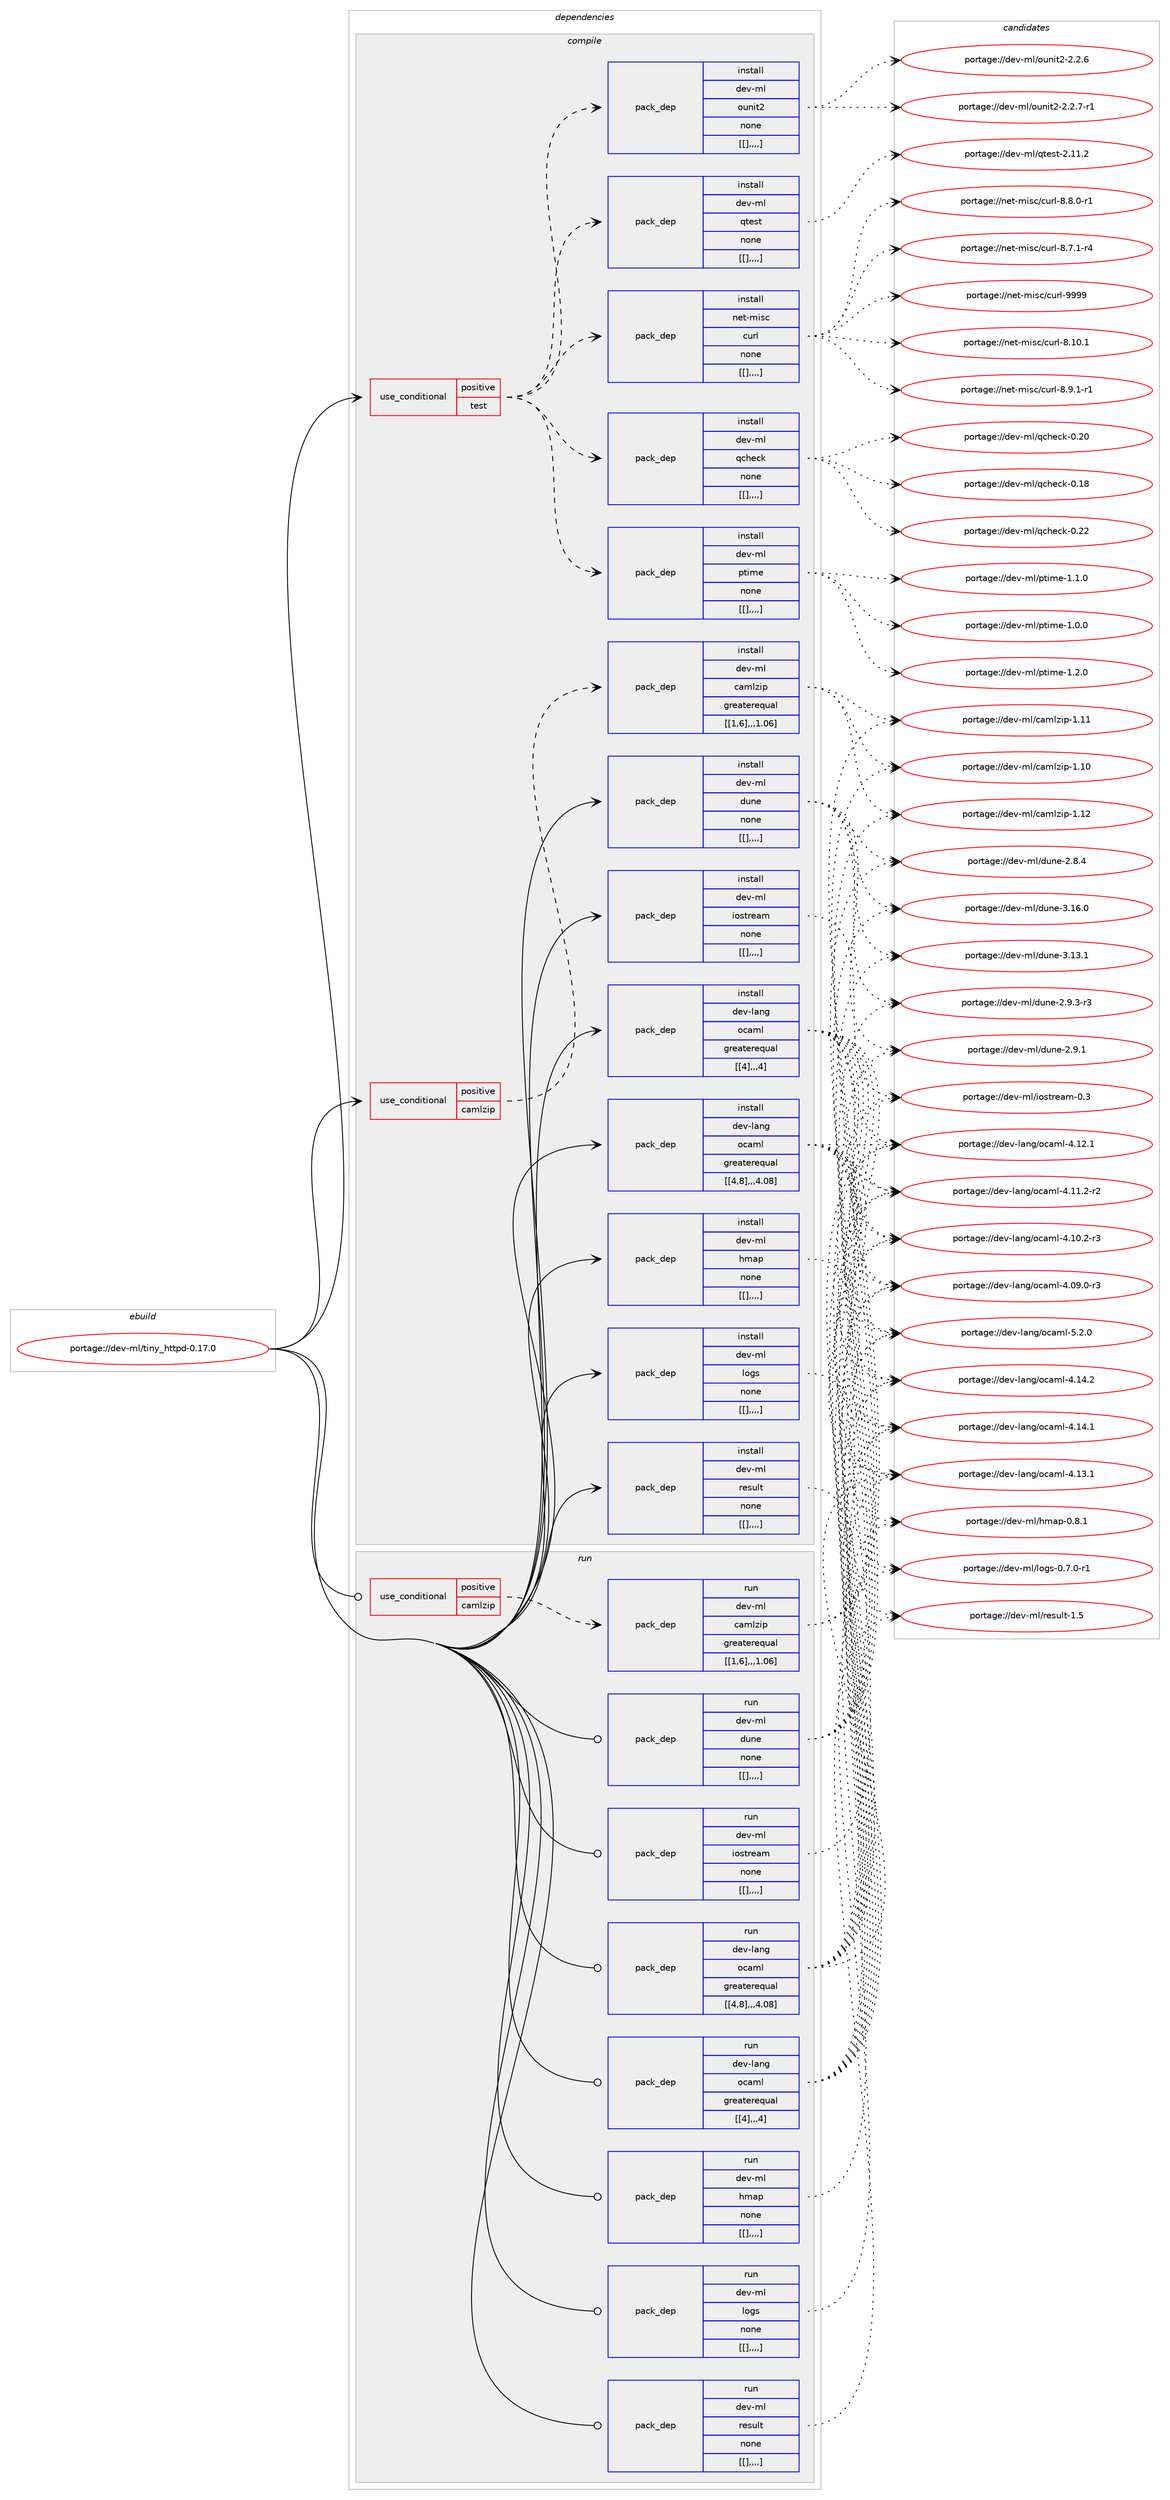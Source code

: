 digraph prolog {

# *************
# Graph options
# *************

newrank=true;
concentrate=true;
compound=true;
graph [rankdir=LR,fontname=Helvetica,fontsize=10,ranksep=1.5];#, ranksep=2.5, nodesep=0.2];
edge  [arrowhead=vee];
node  [fontname=Helvetica,fontsize=10];

# **********
# The ebuild
# **********

subgraph cluster_leftcol {
color=gray;
label=<<i>ebuild</i>>;
id [label="portage://dev-ml/tiny_httpd-0.17.0", color=red, width=4, href="../dev-ml/tiny_httpd-0.17.0.svg"];
}

# ****************
# The dependencies
# ****************

subgraph cluster_midcol {
color=gray;
label=<<i>dependencies</i>>;
subgraph cluster_compile {
fillcolor="#eeeeee";
style=filled;
label=<<i>compile</i>>;
subgraph cond31651 {
dependency129024 [label=<<TABLE BORDER="0" CELLBORDER="1" CELLSPACING="0" CELLPADDING="4"><TR><TD ROWSPAN="3" CELLPADDING="10">use_conditional</TD></TR><TR><TD>positive</TD></TR><TR><TD>camlzip</TD></TR></TABLE>>, shape=none, color=red];
subgraph pack96116 {
dependency129042 [label=<<TABLE BORDER="0" CELLBORDER="1" CELLSPACING="0" CELLPADDING="4" WIDTH="220"><TR><TD ROWSPAN="6" CELLPADDING="30">pack_dep</TD></TR><TR><TD WIDTH="110">install</TD></TR><TR><TD>dev-ml</TD></TR><TR><TD>camlzip</TD></TR><TR><TD>greaterequal</TD></TR><TR><TD>[[1,6],,,1.06]</TD></TR></TABLE>>, shape=none, color=blue];
}
dependency129024:e -> dependency129042:w [weight=20,style="dashed",arrowhead="vee"];
}
id:e -> dependency129024:w [weight=20,style="solid",arrowhead="vee"];
subgraph cond31653 {
dependency129059 [label=<<TABLE BORDER="0" CELLBORDER="1" CELLSPACING="0" CELLPADDING="4"><TR><TD ROWSPAN="3" CELLPADDING="10">use_conditional</TD></TR><TR><TD>positive</TD></TR><TR><TD>test</TD></TR></TABLE>>, shape=none, color=red];
subgraph pack96145 {
dependency129092 [label=<<TABLE BORDER="0" CELLBORDER="1" CELLSPACING="0" CELLPADDING="4" WIDTH="220"><TR><TD ROWSPAN="6" CELLPADDING="30">pack_dep</TD></TR><TR><TD WIDTH="110">install</TD></TR><TR><TD>dev-ml</TD></TR><TR><TD>qtest</TD></TR><TR><TD>none</TD></TR><TR><TD>[[],,,,]</TD></TR></TABLE>>, shape=none, color=blue];
}
dependency129059:e -> dependency129092:w [weight=20,style="dashed",arrowhead="vee"];
subgraph pack96182 {
dependency129095 [label=<<TABLE BORDER="0" CELLBORDER="1" CELLSPACING="0" CELLPADDING="4" WIDTH="220"><TR><TD ROWSPAN="6" CELLPADDING="30">pack_dep</TD></TR><TR><TD WIDTH="110">install</TD></TR><TR><TD>dev-ml</TD></TR><TR><TD>ounit2</TD></TR><TR><TD>none</TD></TR><TR><TD>[[],,,,]</TD></TR></TABLE>>, shape=none, color=blue];
}
dependency129059:e -> dependency129095:w [weight=20,style="dashed",arrowhead="vee"];
subgraph pack96186 {
dependency129129 [label=<<TABLE BORDER="0" CELLBORDER="1" CELLSPACING="0" CELLPADDING="4" WIDTH="220"><TR><TD ROWSPAN="6" CELLPADDING="30">pack_dep</TD></TR><TR><TD WIDTH="110">install</TD></TR><TR><TD>dev-ml</TD></TR><TR><TD>ptime</TD></TR><TR><TD>none</TD></TR><TR><TD>[[],,,,]</TD></TR></TABLE>>, shape=none, color=blue];
}
dependency129059:e -> dependency129129:w [weight=20,style="dashed",arrowhead="vee"];
subgraph pack96255 {
dependency129176 [label=<<TABLE BORDER="0" CELLBORDER="1" CELLSPACING="0" CELLPADDING="4" WIDTH="220"><TR><TD ROWSPAN="6" CELLPADDING="30">pack_dep</TD></TR><TR><TD WIDTH="110">install</TD></TR><TR><TD>dev-ml</TD></TR><TR><TD>qcheck</TD></TR><TR><TD>none</TD></TR><TR><TD>[[],,,,]</TD></TR></TABLE>>, shape=none, color=blue];
}
dependency129059:e -> dependency129176:w [weight=20,style="dashed",arrowhead="vee"];
subgraph pack96272 {
dependency129191 [label=<<TABLE BORDER="0" CELLBORDER="1" CELLSPACING="0" CELLPADDING="4" WIDTH="220"><TR><TD ROWSPAN="6" CELLPADDING="30">pack_dep</TD></TR><TR><TD WIDTH="110">install</TD></TR><TR><TD>net-misc</TD></TR><TR><TD>curl</TD></TR><TR><TD>none</TD></TR><TR><TD>[[],,,,]</TD></TR></TABLE>>, shape=none, color=blue];
}
dependency129059:e -> dependency129191:w [weight=20,style="dashed",arrowhead="vee"];
}
id:e -> dependency129059:w [weight=20,style="solid",arrowhead="vee"];
subgraph pack96275 {
dependency129206 [label=<<TABLE BORDER="0" CELLBORDER="1" CELLSPACING="0" CELLPADDING="4" WIDTH="220"><TR><TD ROWSPAN="6" CELLPADDING="30">pack_dep</TD></TR><TR><TD WIDTH="110">install</TD></TR><TR><TD>dev-lang</TD></TR><TR><TD>ocaml</TD></TR><TR><TD>greaterequal</TD></TR><TR><TD>[[4],,,4]</TD></TR></TABLE>>, shape=none, color=blue];
}
id:e -> dependency129206:w [weight=20,style="solid",arrowhead="vee"];
subgraph pack96294 {
dependency129262 [label=<<TABLE BORDER="0" CELLBORDER="1" CELLSPACING="0" CELLPADDING="4" WIDTH="220"><TR><TD ROWSPAN="6" CELLPADDING="30">pack_dep</TD></TR><TR><TD WIDTH="110">install</TD></TR><TR><TD>dev-lang</TD></TR><TR><TD>ocaml</TD></TR><TR><TD>greaterequal</TD></TR><TR><TD>[[4,8],,,4.08]</TD></TR></TABLE>>, shape=none, color=blue];
}
id:e -> dependency129262:w [weight=20,style="solid",arrowhead="vee"];
subgraph pack96349 {
dependency129264 [label=<<TABLE BORDER="0" CELLBORDER="1" CELLSPACING="0" CELLPADDING="4" WIDTH="220"><TR><TD ROWSPAN="6" CELLPADDING="30">pack_dep</TD></TR><TR><TD WIDTH="110">install</TD></TR><TR><TD>dev-ml</TD></TR><TR><TD>dune</TD></TR><TR><TD>none</TD></TR><TR><TD>[[],,,,]</TD></TR></TABLE>>, shape=none, color=blue];
}
id:e -> dependency129264:w [weight=20,style="solid",arrowhead="vee"];
subgraph pack96414 {
dependency129333 [label=<<TABLE BORDER="0" CELLBORDER="1" CELLSPACING="0" CELLPADDING="4" WIDTH="220"><TR><TD ROWSPAN="6" CELLPADDING="30">pack_dep</TD></TR><TR><TD WIDTH="110">install</TD></TR><TR><TD>dev-ml</TD></TR><TR><TD>hmap</TD></TR><TR><TD>none</TD></TR><TR><TD>[[],,,,]</TD></TR></TABLE>>, shape=none, color=blue];
}
id:e -> dependency129333:w [weight=20,style="solid",arrowhead="vee"];
subgraph pack96458 {
dependency129376 [label=<<TABLE BORDER="0" CELLBORDER="1" CELLSPACING="0" CELLPADDING="4" WIDTH="220"><TR><TD ROWSPAN="6" CELLPADDING="30">pack_dep</TD></TR><TR><TD WIDTH="110">install</TD></TR><TR><TD>dev-ml</TD></TR><TR><TD>iostream</TD></TR><TR><TD>none</TD></TR><TR><TD>[[],,,,]</TD></TR></TABLE>>, shape=none, color=blue];
}
id:e -> dependency129376:w [weight=20,style="solid",arrowhead="vee"];
subgraph pack96461 {
dependency129430 [label=<<TABLE BORDER="0" CELLBORDER="1" CELLSPACING="0" CELLPADDING="4" WIDTH="220"><TR><TD ROWSPAN="6" CELLPADDING="30">pack_dep</TD></TR><TR><TD WIDTH="110">install</TD></TR><TR><TD>dev-ml</TD></TR><TR><TD>logs</TD></TR><TR><TD>none</TD></TR><TR><TD>[[],,,,]</TD></TR></TABLE>>, shape=none, color=blue];
}
id:e -> dependency129430:w [weight=20,style="solid",arrowhead="vee"];
subgraph pack96522 {
dependency129463 [label=<<TABLE BORDER="0" CELLBORDER="1" CELLSPACING="0" CELLPADDING="4" WIDTH="220"><TR><TD ROWSPAN="6" CELLPADDING="30">pack_dep</TD></TR><TR><TD WIDTH="110">install</TD></TR><TR><TD>dev-ml</TD></TR><TR><TD>result</TD></TR><TR><TD>none</TD></TR><TR><TD>[[],,,,]</TD></TR></TABLE>>, shape=none, color=blue];
}
id:e -> dependency129463:w [weight=20,style="solid",arrowhead="vee"];
}
subgraph cluster_compileandrun {
fillcolor="#eeeeee";
style=filled;
label=<<i>compile and run</i>>;
}
subgraph cluster_run {
fillcolor="#eeeeee";
style=filled;
label=<<i>run</i>>;
subgraph cond31664 {
dependency129468 [label=<<TABLE BORDER="0" CELLBORDER="1" CELLSPACING="0" CELLPADDING="4"><TR><TD ROWSPAN="3" CELLPADDING="10">use_conditional</TD></TR><TR><TD>positive</TD></TR><TR><TD>camlzip</TD></TR></TABLE>>, shape=none, color=red];
subgraph pack96544 {
dependency129508 [label=<<TABLE BORDER="0" CELLBORDER="1" CELLSPACING="0" CELLPADDING="4" WIDTH="220"><TR><TD ROWSPAN="6" CELLPADDING="30">pack_dep</TD></TR><TR><TD WIDTH="110">run</TD></TR><TR><TD>dev-ml</TD></TR><TR><TD>camlzip</TD></TR><TR><TD>greaterequal</TD></TR><TR><TD>[[1,6],,,1.06]</TD></TR></TABLE>>, shape=none, color=blue];
}
dependency129468:e -> dependency129508:w [weight=20,style="dashed",arrowhead="vee"];
}
id:e -> dependency129468:w [weight=20,style="solid",arrowhead="odot"];
subgraph pack96597 {
dependency129529 [label=<<TABLE BORDER="0" CELLBORDER="1" CELLSPACING="0" CELLPADDING="4" WIDTH="220"><TR><TD ROWSPAN="6" CELLPADDING="30">pack_dep</TD></TR><TR><TD WIDTH="110">run</TD></TR><TR><TD>dev-lang</TD></TR><TR><TD>ocaml</TD></TR><TR><TD>greaterequal</TD></TR><TR><TD>[[4],,,4]</TD></TR></TABLE>>, shape=none, color=blue];
}
id:e -> dependency129529:w [weight=20,style="solid",arrowhead="odot"];
subgraph pack96634 {
dependency129574 [label=<<TABLE BORDER="0" CELLBORDER="1" CELLSPACING="0" CELLPADDING="4" WIDTH="220"><TR><TD ROWSPAN="6" CELLPADDING="30">pack_dep</TD></TR><TR><TD WIDTH="110">run</TD></TR><TR><TD>dev-lang</TD></TR><TR><TD>ocaml</TD></TR><TR><TD>greaterequal</TD></TR><TR><TD>[[4,8],,,4.08]</TD></TR></TABLE>>, shape=none, color=blue];
}
id:e -> dependency129574:w [weight=20,style="solid",arrowhead="odot"];
subgraph pack96663 {
dependency129588 [label=<<TABLE BORDER="0" CELLBORDER="1" CELLSPACING="0" CELLPADDING="4" WIDTH="220"><TR><TD ROWSPAN="6" CELLPADDING="30">pack_dep</TD></TR><TR><TD WIDTH="110">run</TD></TR><TR><TD>dev-ml</TD></TR><TR><TD>dune</TD></TR><TR><TD>none</TD></TR><TR><TD>[[],,,,]</TD></TR></TABLE>>, shape=none, color=blue];
}
id:e -> dependency129588:w [weight=20,style="solid",arrowhead="odot"];
subgraph pack96666 {
dependency129606 [label=<<TABLE BORDER="0" CELLBORDER="1" CELLSPACING="0" CELLPADDING="4" WIDTH="220"><TR><TD ROWSPAN="6" CELLPADDING="30">pack_dep</TD></TR><TR><TD WIDTH="110">run</TD></TR><TR><TD>dev-ml</TD></TR><TR><TD>hmap</TD></TR><TR><TD>none</TD></TR><TR><TD>[[],,,,]</TD></TR></TABLE>>, shape=none, color=blue];
}
id:e -> dependency129606:w [weight=20,style="solid",arrowhead="odot"];
subgraph pack96679 {
dependency129634 [label=<<TABLE BORDER="0" CELLBORDER="1" CELLSPACING="0" CELLPADDING="4" WIDTH="220"><TR><TD ROWSPAN="6" CELLPADDING="30">pack_dep</TD></TR><TR><TD WIDTH="110">run</TD></TR><TR><TD>dev-ml</TD></TR><TR><TD>iostream</TD></TR><TR><TD>none</TD></TR><TR><TD>[[],,,,]</TD></TR></TABLE>>, shape=none, color=blue];
}
id:e -> dependency129634:w [weight=20,style="solid",arrowhead="odot"];
subgraph pack96757 {
dependency129694 [label=<<TABLE BORDER="0" CELLBORDER="1" CELLSPACING="0" CELLPADDING="4" WIDTH="220"><TR><TD ROWSPAN="6" CELLPADDING="30">pack_dep</TD></TR><TR><TD WIDTH="110">run</TD></TR><TR><TD>dev-ml</TD></TR><TR><TD>logs</TD></TR><TR><TD>none</TD></TR><TR><TD>[[],,,,]</TD></TR></TABLE>>, shape=none, color=blue];
}
id:e -> dependency129694:w [weight=20,style="solid",arrowhead="odot"];
subgraph pack96760 {
dependency129699 [label=<<TABLE BORDER="0" CELLBORDER="1" CELLSPACING="0" CELLPADDING="4" WIDTH="220"><TR><TD ROWSPAN="6" CELLPADDING="30">pack_dep</TD></TR><TR><TD WIDTH="110">run</TD></TR><TR><TD>dev-ml</TD></TR><TR><TD>result</TD></TR><TR><TD>none</TD></TR><TR><TD>[[],,,,]</TD></TR></TABLE>>, shape=none, color=blue];
}
id:e -> dependency129699:w [weight=20,style="solid",arrowhead="odot"];
}
}

# **************
# The candidates
# **************

subgraph cluster_choices {
rank=same;
color=gray;
label=<<i>candidates</i>>;

subgraph choice96492 {
color=black;
nodesep=1;
choice100101118451091084799971091081221051124549464950 [label="portage://dev-ml/camlzip-1.12", color=red, width=4,href="../dev-ml/camlzip-1.12.svg"];
choice100101118451091084799971091081221051124549464949 [label="portage://dev-ml/camlzip-1.11", color=red, width=4,href="../dev-ml/camlzip-1.11.svg"];
choice100101118451091084799971091081221051124549464948 [label="portage://dev-ml/camlzip-1.10", color=red, width=4,href="../dev-ml/camlzip-1.10.svg"];
dependency129042:e -> choice100101118451091084799971091081221051124549464950:w [style=dotted,weight="100"];
dependency129042:e -> choice100101118451091084799971091081221051124549464949:w [style=dotted,weight="100"];
dependency129042:e -> choice100101118451091084799971091081221051124549464948:w [style=dotted,weight="100"];
}
subgraph choice96499 {
color=black;
nodesep=1;
choice100101118451091084711311610111511645504649494650 [label="portage://dev-ml/qtest-2.11.2", color=red, width=4,href="../dev-ml/qtest-2.11.2.svg"];
dependency129092:e -> choice100101118451091084711311610111511645504649494650:w [style=dotted,weight="100"];
}
subgraph choice96503 {
color=black;
nodesep=1;
choice1001011184510910847111117110105116504550465046554511449 [label="portage://dev-ml/ounit2-2.2.7-r1", color=red, width=4,href="../dev-ml/ounit2-2.2.7-r1.svg"];
choice100101118451091084711111711010511650455046504654 [label="portage://dev-ml/ounit2-2.2.6", color=red, width=4,href="../dev-ml/ounit2-2.2.6.svg"];
dependency129095:e -> choice1001011184510910847111117110105116504550465046554511449:w [style=dotted,weight="100"];
dependency129095:e -> choice100101118451091084711111711010511650455046504654:w [style=dotted,weight="100"];
}
subgraph choice96521 {
color=black;
nodesep=1;
choice1001011184510910847112116105109101454946504648 [label="portage://dev-ml/ptime-1.2.0", color=red, width=4,href="../dev-ml/ptime-1.2.0.svg"];
choice1001011184510910847112116105109101454946494648 [label="portage://dev-ml/ptime-1.1.0", color=red, width=4,href="../dev-ml/ptime-1.1.0.svg"];
choice1001011184510910847112116105109101454946484648 [label="portage://dev-ml/ptime-1.0.0", color=red, width=4,href="../dev-ml/ptime-1.0.0.svg"];
dependency129129:e -> choice1001011184510910847112116105109101454946504648:w [style=dotted,weight="100"];
dependency129129:e -> choice1001011184510910847112116105109101454946494648:w [style=dotted,weight="100"];
dependency129129:e -> choice1001011184510910847112116105109101454946484648:w [style=dotted,weight="100"];
}
subgraph choice96610 {
color=black;
nodesep=1;
choice100101118451091084711399104101991074548465050 [label="portage://dev-ml/qcheck-0.22", color=red, width=4,href="../dev-ml/qcheck-0.22.svg"];
choice100101118451091084711399104101991074548465048 [label="portage://dev-ml/qcheck-0.20", color=red, width=4,href="../dev-ml/qcheck-0.20.svg"];
choice100101118451091084711399104101991074548464956 [label="portage://dev-ml/qcheck-0.18", color=red, width=4,href="../dev-ml/qcheck-0.18.svg"];
dependency129176:e -> choice100101118451091084711399104101991074548465050:w [style=dotted,weight="100"];
dependency129176:e -> choice100101118451091084711399104101991074548465048:w [style=dotted,weight="100"];
dependency129176:e -> choice100101118451091084711399104101991074548464956:w [style=dotted,weight="100"];
}
subgraph choice96644 {
color=black;
nodesep=1;
choice110101116451091051159947991171141084557575757 [label="portage://net-misc/curl-9999", color=red, width=4,href="../net-misc/curl-9999.svg"];
choice1101011164510910511599479911711410845564649484649 [label="portage://net-misc/curl-8.10.1", color=red, width=4,href="../net-misc/curl-8.10.1.svg"];
choice110101116451091051159947991171141084556465746494511449 [label="portage://net-misc/curl-8.9.1-r1", color=red, width=4,href="../net-misc/curl-8.9.1-r1.svg"];
choice110101116451091051159947991171141084556465646484511449 [label="portage://net-misc/curl-8.8.0-r1", color=red, width=4,href="../net-misc/curl-8.8.0-r1.svg"];
choice110101116451091051159947991171141084556465546494511452 [label="portage://net-misc/curl-8.7.1-r4", color=red, width=4,href="../net-misc/curl-8.7.1-r4.svg"];
dependency129191:e -> choice110101116451091051159947991171141084557575757:w [style=dotted,weight="100"];
dependency129191:e -> choice1101011164510910511599479911711410845564649484649:w [style=dotted,weight="100"];
dependency129191:e -> choice110101116451091051159947991171141084556465746494511449:w [style=dotted,weight="100"];
dependency129191:e -> choice110101116451091051159947991171141084556465646484511449:w [style=dotted,weight="100"];
dependency129191:e -> choice110101116451091051159947991171141084556465546494511452:w [style=dotted,weight="100"];
}
subgraph choice96650 {
color=black;
nodesep=1;
choice1001011184510897110103471119997109108455346504648 [label="portage://dev-lang/ocaml-5.2.0", color=red, width=4,href="../dev-lang/ocaml-5.2.0.svg"];
choice100101118451089711010347111999710910845524649524650 [label="portage://dev-lang/ocaml-4.14.2", color=red, width=4,href="../dev-lang/ocaml-4.14.2.svg"];
choice100101118451089711010347111999710910845524649524649 [label="portage://dev-lang/ocaml-4.14.1", color=red, width=4,href="../dev-lang/ocaml-4.14.1.svg"];
choice100101118451089711010347111999710910845524649514649 [label="portage://dev-lang/ocaml-4.13.1", color=red, width=4,href="../dev-lang/ocaml-4.13.1.svg"];
choice100101118451089711010347111999710910845524649504649 [label="portage://dev-lang/ocaml-4.12.1", color=red, width=4,href="../dev-lang/ocaml-4.12.1.svg"];
choice1001011184510897110103471119997109108455246494946504511450 [label="portage://dev-lang/ocaml-4.11.2-r2", color=red, width=4,href="../dev-lang/ocaml-4.11.2-r2.svg"];
choice1001011184510897110103471119997109108455246494846504511451 [label="portage://dev-lang/ocaml-4.10.2-r3", color=red, width=4,href="../dev-lang/ocaml-4.10.2-r3.svg"];
choice1001011184510897110103471119997109108455246485746484511451 [label="portage://dev-lang/ocaml-4.09.0-r3", color=red, width=4,href="../dev-lang/ocaml-4.09.0-r3.svg"];
dependency129206:e -> choice1001011184510897110103471119997109108455346504648:w [style=dotted,weight="100"];
dependency129206:e -> choice100101118451089711010347111999710910845524649524650:w [style=dotted,weight="100"];
dependency129206:e -> choice100101118451089711010347111999710910845524649524649:w [style=dotted,weight="100"];
dependency129206:e -> choice100101118451089711010347111999710910845524649514649:w [style=dotted,weight="100"];
dependency129206:e -> choice100101118451089711010347111999710910845524649504649:w [style=dotted,weight="100"];
dependency129206:e -> choice1001011184510897110103471119997109108455246494946504511450:w [style=dotted,weight="100"];
dependency129206:e -> choice1001011184510897110103471119997109108455246494846504511451:w [style=dotted,weight="100"];
dependency129206:e -> choice1001011184510897110103471119997109108455246485746484511451:w [style=dotted,weight="100"];
}
subgraph choice96687 {
color=black;
nodesep=1;
choice1001011184510897110103471119997109108455346504648 [label="portage://dev-lang/ocaml-5.2.0", color=red, width=4,href="../dev-lang/ocaml-5.2.0.svg"];
choice100101118451089711010347111999710910845524649524650 [label="portage://dev-lang/ocaml-4.14.2", color=red, width=4,href="../dev-lang/ocaml-4.14.2.svg"];
choice100101118451089711010347111999710910845524649524649 [label="portage://dev-lang/ocaml-4.14.1", color=red, width=4,href="../dev-lang/ocaml-4.14.1.svg"];
choice100101118451089711010347111999710910845524649514649 [label="portage://dev-lang/ocaml-4.13.1", color=red, width=4,href="../dev-lang/ocaml-4.13.1.svg"];
choice100101118451089711010347111999710910845524649504649 [label="portage://dev-lang/ocaml-4.12.1", color=red, width=4,href="../dev-lang/ocaml-4.12.1.svg"];
choice1001011184510897110103471119997109108455246494946504511450 [label="portage://dev-lang/ocaml-4.11.2-r2", color=red, width=4,href="../dev-lang/ocaml-4.11.2-r2.svg"];
choice1001011184510897110103471119997109108455246494846504511451 [label="portage://dev-lang/ocaml-4.10.2-r3", color=red, width=4,href="../dev-lang/ocaml-4.10.2-r3.svg"];
choice1001011184510897110103471119997109108455246485746484511451 [label="portage://dev-lang/ocaml-4.09.0-r3", color=red, width=4,href="../dev-lang/ocaml-4.09.0-r3.svg"];
dependency129262:e -> choice1001011184510897110103471119997109108455346504648:w [style=dotted,weight="100"];
dependency129262:e -> choice100101118451089711010347111999710910845524649524650:w [style=dotted,weight="100"];
dependency129262:e -> choice100101118451089711010347111999710910845524649524649:w [style=dotted,weight="100"];
dependency129262:e -> choice100101118451089711010347111999710910845524649514649:w [style=dotted,weight="100"];
dependency129262:e -> choice100101118451089711010347111999710910845524649504649:w [style=dotted,weight="100"];
dependency129262:e -> choice1001011184510897110103471119997109108455246494946504511450:w [style=dotted,weight="100"];
dependency129262:e -> choice1001011184510897110103471119997109108455246494846504511451:w [style=dotted,weight="100"];
dependency129262:e -> choice1001011184510897110103471119997109108455246485746484511451:w [style=dotted,weight="100"];
}
subgraph choice96698 {
color=black;
nodesep=1;
choice100101118451091084710011711010145514649544648 [label="portage://dev-ml/dune-3.16.0", color=red, width=4,href="../dev-ml/dune-3.16.0.svg"];
choice100101118451091084710011711010145514649514649 [label="portage://dev-ml/dune-3.13.1", color=red, width=4,href="../dev-ml/dune-3.13.1.svg"];
choice10010111845109108471001171101014550465746514511451 [label="portage://dev-ml/dune-2.9.3-r3", color=red, width=4,href="../dev-ml/dune-2.9.3-r3.svg"];
choice1001011184510910847100117110101455046574649 [label="portage://dev-ml/dune-2.9.1", color=red, width=4,href="../dev-ml/dune-2.9.1.svg"];
choice1001011184510910847100117110101455046564652 [label="portage://dev-ml/dune-2.8.4", color=red, width=4,href="../dev-ml/dune-2.8.4.svg"];
dependency129264:e -> choice100101118451091084710011711010145514649544648:w [style=dotted,weight="100"];
dependency129264:e -> choice100101118451091084710011711010145514649514649:w [style=dotted,weight="100"];
dependency129264:e -> choice10010111845109108471001171101014550465746514511451:w [style=dotted,weight="100"];
dependency129264:e -> choice1001011184510910847100117110101455046574649:w [style=dotted,weight="100"];
dependency129264:e -> choice1001011184510910847100117110101455046564652:w [style=dotted,weight="100"];
}
subgraph choice96724 {
color=black;
nodesep=1;
choice100101118451091084710410997112454846564649 [label="portage://dev-ml/hmap-0.8.1", color=red, width=4,href="../dev-ml/hmap-0.8.1.svg"];
dependency129333:e -> choice100101118451091084710410997112454846564649:w [style=dotted,weight="100"];
}
subgraph choice96734 {
color=black;
nodesep=1;
choice10010111845109108471051111151161141019710945484651 [label="portage://dev-ml/iostream-0.3", color=red, width=4,href="../dev-ml/iostream-0.3.svg"];
dependency129376:e -> choice10010111845109108471051111151161141019710945484651:w [style=dotted,weight="100"];
}
subgraph choice96738 {
color=black;
nodesep=1;
choice10010111845109108471081111031154548465546484511449 [label="portage://dev-ml/logs-0.7.0-r1", color=red, width=4,href="../dev-ml/logs-0.7.0-r1.svg"];
dependency129430:e -> choice10010111845109108471081111031154548465546484511449:w [style=dotted,weight="100"];
}
subgraph choice96756 {
color=black;
nodesep=1;
choice100101118451091084711410111511710811645494653 [label="portage://dev-ml/result-1.5", color=red, width=4,href="../dev-ml/result-1.5.svg"];
dependency129463:e -> choice100101118451091084711410111511710811645494653:w [style=dotted,weight="100"];
}
subgraph choice96764 {
color=black;
nodesep=1;
choice100101118451091084799971091081221051124549464950 [label="portage://dev-ml/camlzip-1.12", color=red, width=4,href="../dev-ml/camlzip-1.12.svg"];
choice100101118451091084799971091081221051124549464949 [label="portage://dev-ml/camlzip-1.11", color=red, width=4,href="../dev-ml/camlzip-1.11.svg"];
choice100101118451091084799971091081221051124549464948 [label="portage://dev-ml/camlzip-1.10", color=red, width=4,href="../dev-ml/camlzip-1.10.svg"];
dependency129508:e -> choice100101118451091084799971091081221051124549464950:w [style=dotted,weight="100"];
dependency129508:e -> choice100101118451091084799971091081221051124549464949:w [style=dotted,weight="100"];
dependency129508:e -> choice100101118451091084799971091081221051124549464948:w [style=dotted,weight="100"];
}
subgraph choice96766 {
color=black;
nodesep=1;
choice1001011184510897110103471119997109108455346504648 [label="portage://dev-lang/ocaml-5.2.0", color=red, width=4,href="../dev-lang/ocaml-5.2.0.svg"];
choice100101118451089711010347111999710910845524649524650 [label="portage://dev-lang/ocaml-4.14.2", color=red, width=4,href="../dev-lang/ocaml-4.14.2.svg"];
choice100101118451089711010347111999710910845524649524649 [label="portage://dev-lang/ocaml-4.14.1", color=red, width=4,href="../dev-lang/ocaml-4.14.1.svg"];
choice100101118451089711010347111999710910845524649514649 [label="portage://dev-lang/ocaml-4.13.1", color=red, width=4,href="../dev-lang/ocaml-4.13.1.svg"];
choice100101118451089711010347111999710910845524649504649 [label="portage://dev-lang/ocaml-4.12.1", color=red, width=4,href="../dev-lang/ocaml-4.12.1.svg"];
choice1001011184510897110103471119997109108455246494946504511450 [label="portage://dev-lang/ocaml-4.11.2-r2", color=red, width=4,href="../dev-lang/ocaml-4.11.2-r2.svg"];
choice1001011184510897110103471119997109108455246494846504511451 [label="portage://dev-lang/ocaml-4.10.2-r3", color=red, width=4,href="../dev-lang/ocaml-4.10.2-r3.svg"];
choice1001011184510897110103471119997109108455246485746484511451 [label="portage://dev-lang/ocaml-4.09.0-r3", color=red, width=4,href="../dev-lang/ocaml-4.09.0-r3.svg"];
dependency129529:e -> choice1001011184510897110103471119997109108455346504648:w [style=dotted,weight="100"];
dependency129529:e -> choice100101118451089711010347111999710910845524649524650:w [style=dotted,weight="100"];
dependency129529:e -> choice100101118451089711010347111999710910845524649524649:w [style=dotted,weight="100"];
dependency129529:e -> choice100101118451089711010347111999710910845524649514649:w [style=dotted,weight="100"];
dependency129529:e -> choice100101118451089711010347111999710910845524649504649:w [style=dotted,weight="100"];
dependency129529:e -> choice1001011184510897110103471119997109108455246494946504511450:w [style=dotted,weight="100"];
dependency129529:e -> choice1001011184510897110103471119997109108455246494846504511451:w [style=dotted,weight="100"];
dependency129529:e -> choice1001011184510897110103471119997109108455246485746484511451:w [style=dotted,weight="100"];
}
subgraph choice96787 {
color=black;
nodesep=1;
choice1001011184510897110103471119997109108455346504648 [label="portage://dev-lang/ocaml-5.2.0", color=red, width=4,href="../dev-lang/ocaml-5.2.0.svg"];
choice100101118451089711010347111999710910845524649524650 [label="portage://dev-lang/ocaml-4.14.2", color=red, width=4,href="../dev-lang/ocaml-4.14.2.svg"];
choice100101118451089711010347111999710910845524649524649 [label="portage://dev-lang/ocaml-4.14.1", color=red, width=4,href="../dev-lang/ocaml-4.14.1.svg"];
choice100101118451089711010347111999710910845524649514649 [label="portage://dev-lang/ocaml-4.13.1", color=red, width=4,href="../dev-lang/ocaml-4.13.1.svg"];
choice100101118451089711010347111999710910845524649504649 [label="portage://dev-lang/ocaml-4.12.1", color=red, width=4,href="../dev-lang/ocaml-4.12.1.svg"];
choice1001011184510897110103471119997109108455246494946504511450 [label="portage://dev-lang/ocaml-4.11.2-r2", color=red, width=4,href="../dev-lang/ocaml-4.11.2-r2.svg"];
choice1001011184510897110103471119997109108455246494846504511451 [label="portage://dev-lang/ocaml-4.10.2-r3", color=red, width=4,href="../dev-lang/ocaml-4.10.2-r3.svg"];
choice1001011184510897110103471119997109108455246485746484511451 [label="portage://dev-lang/ocaml-4.09.0-r3", color=red, width=4,href="../dev-lang/ocaml-4.09.0-r3.svg"];
dependency129574:e -> choice1001011184510897110103471119997109108455346504648:w [style=dotted,weight="100"];
dependency129574:e -> choice100101118451089711010347111999710910845524649524650:w [style=dotted,weight="100"];
dependency129574:e -> choice100101118451089711010347111999710910845524649524649:w [style=dotted,weight="100"];
dependency129574:e -> choice100101118451089711010347111999710910845524649514649:w [style=dotted,weight="100"];
dependency129574:e -> choice100101118451089711010347111999710910845524649504649:w [style=dotted,weight="100"];
dependency129574:e -> choice1001011184510897110103471119997109108455246494946504511450:w [style=dotted,weight="100"];
dependency129574:e -> choice1001011184510897110103471119997109108455246494846504511451:w [style=dotted,weight="100"];
dependency129574:e -> choice1001011184510897110103471119997109108455246485746484511451:w [style=dotted,weight="100"];
}
subgraph choice96795 {
color=black;
nodesep=1;
choice100101118451091084710011711010145514649544648 [label="portage://dev-ml/dune-3.16.0", color=red, width=4,href="../dev-ml/dune-3.16.0.svg"];
choice100101118451091084710011711010145514649514649 [label="portage://dev-ml/dune-3.13.1", color=red, width=4,href="../dev-ml/dune-3.13.1.svg"];
choice10010111845109108471001171101014550465746514511451 [label="portage://dev-ml/dune-2.9.3-r3", color=red, width=4,href="../dev-ml/dune-2.9.3-r3.svg"];
choice1001011184510910847100117110101455046574649 [label="portage://dev-ml/dune-2.9.1", color=red, width=4,href="../dev-ml/dune-2.9.1.svg"];
choice1001011184510910847100117110101455046564652 [label="portage://dev-ml/dune-2.8.4", color=red, width=4,href="../dev-ml/dune-2.8.4.svg"];
dependency129588:e -> choice100101118451091084710011711010145514649544648:w [style=dotted,weight="100"];
dependency129588:e -> choice100101118451091084710011711010145514649514649:w [style=dotted,weight="100"];
dependency129588:e -> choice10010111845109108471001171101014550465746514511451:w [style=dotted,weight="100"];
dependency129588:e -> choice1001011184510910847100117110101455046574649:w [style=dotted,weight="100"];
dependency129588:e -> choice1001011184510910847100117110101455046564652:w [style=dotted,weight="100"];
}
subgraph choice96800 {
color=black;
nodesep=1;
choice100101118451091084710410997112454846564649 [label="portage://dev-ml/hmap-0.8.1", color=red, width=4,href="../dev-ml/hmap-0.8.1.svg"];
dependency129606:e -> choice100101118451091084710410997112454846564649:w [style=dotted,weight="100"];
}
subgraph choice96812 {
color=black;
nodesep=1;
choice10010111845109108471051111151161141019710945484651 [label="portage://dev-ml/iostream-0.3", color=red, width=4,href="../dev-ml/iostream-0.3.svg"];
dependency129634:e -> choice10010111845109108471051111151161141019710945484651:w [style=dotted,weight="100"];
}
subgraph choice96853 {
color=black;
nodesep=1;
choice10010111845109108471081111031154548465546484511449 [label="portage://dev-ml/logs-0.7.0-r1", color=red, width=4,href="../dev-ml/logs-0.7.0-r1.svg"];
dependency129694:e -> choice10010111845109108471081111031154548465546484511449:w [style=dotted,weight="100"];
}
subgraph choice96872 {
color=black;
nodesep=1;
choice100101118451091084711410111511710811645494653 [label="portage://dev-ml/result-1.5", color=red, width=4,href="../dev-ml/result-1.5.svg"];
dependency129699:e -> choice100101118451091084711410111511710811645494653:w [style=dotted,weight="100"];
}
}

}
